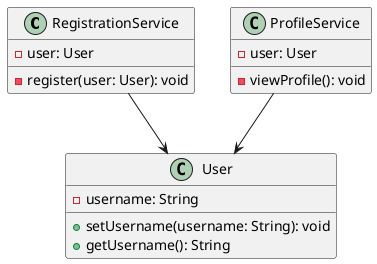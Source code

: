 @startuml

   class RegistrationService {
       - user: User
       - register(user: User): void
   }

   class ProfileService {
       - user: User
       - viewProfile(): void
   }

   class User {
       - username: String

       + setUsername(username: String): void
       + getUsername(): String
   }

   RegistrationService --> User
   ProfileService --> User
   @enduml